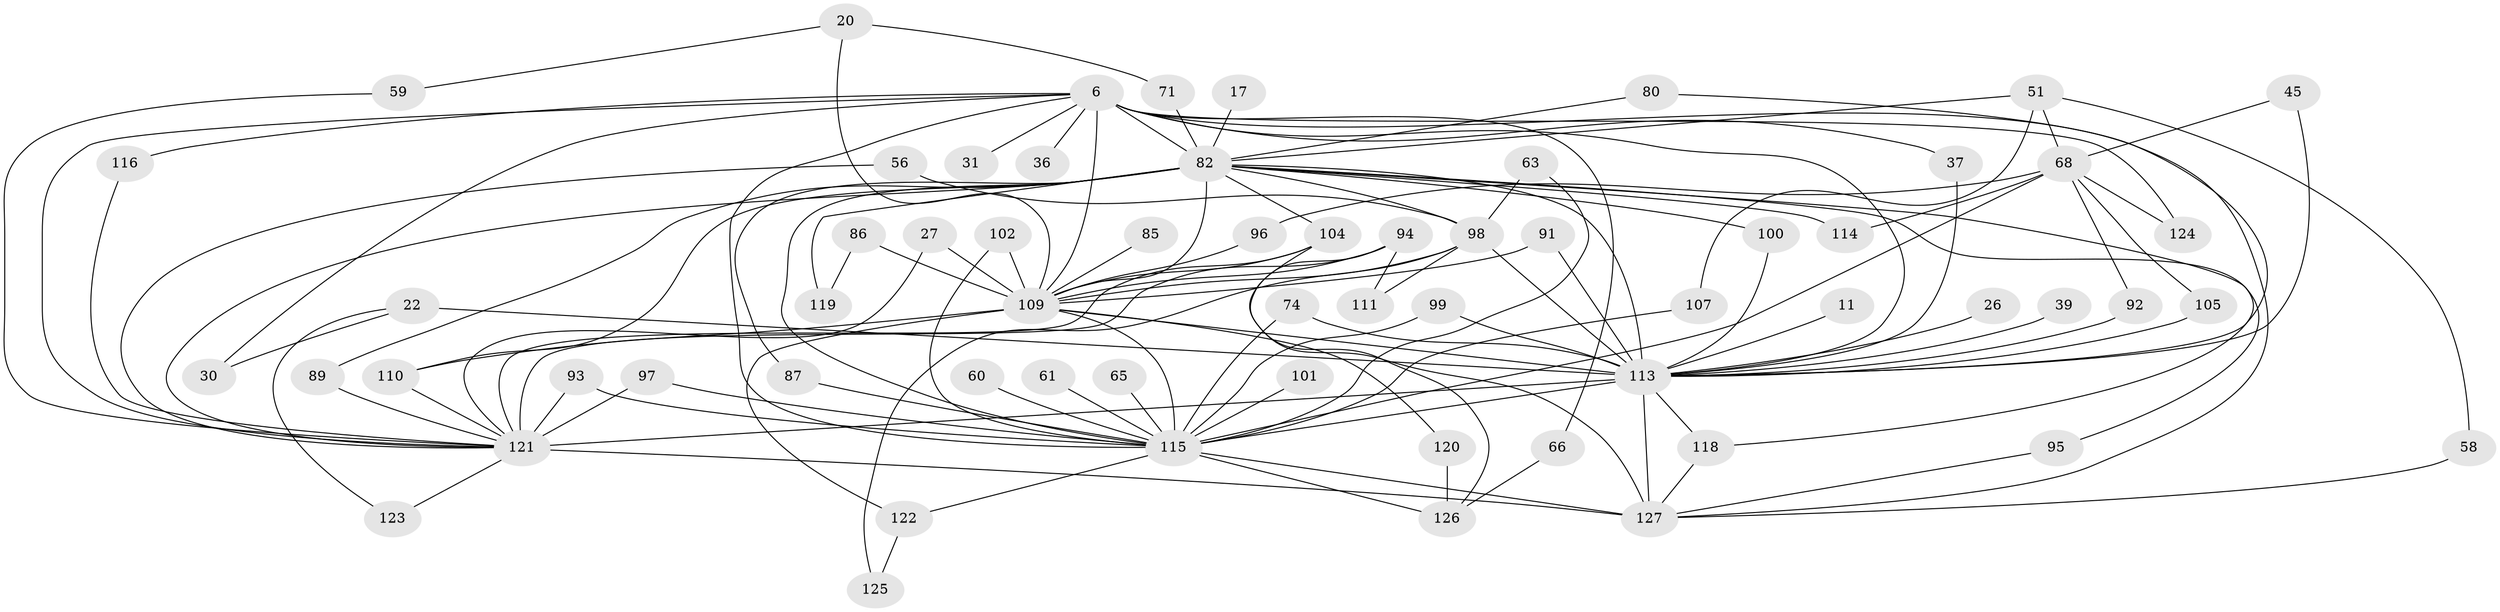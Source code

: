 // original degree distribution, {17: 0.007874015748031496, 19: 0.007874015748031496, 22: 0.007874015748031496, 23: 0.015748031496062992, 18: 0.015748031496062992, 15: 0.007874015748031496, 26: 0.015748031496062992, 2: 0.5748031496062992, 7: 0.031496062992125984, 6: 0.031496062992125984, 12: 0.007874015748031496, 14: 0.007874015748031496, 5: 0.031496062992125984, 4: 0.09448818897637795, 3: 0.13385826771653545, 8: 0.007874015748031496}
// Generated by graph-tools (version 1.1) at 2025/43/03/09/25 04:43:53]
// undirected, 63 vertices, 119 edges
graph export_dot {
graph [start="1"]
  node [color=gray90,style=filled];
  6 [super="+1"];
  11;
  17;
  20;
  22;
  26;
  27;
  30;
  31;
  36;
  37;
  39;
  45;
  51 [super="+38"];
  56;
  58;
  59;
  60;
  61;
  63;
  65;
  66;
  68 [super="+50+43"];
  71;
  74;
  80;
  82 [super="+62+4"];
  85;
  86 [super="+76"];
  87;
  89;
  91;
  92;
  93 [super="+70"];
  94 [super="+78+84"];
  95;
  96;
  97;
  98 [super="+12+13+25+79+40"];
  99;
  100;
  101;
  102;
  104 [super="+55+75"];
  105;
  107;
  109 [super="+28+46"];
  110 [super="+108"];
  111;
  113 [super="+32+72+83+9"];
  114;
  115 [super="+16+24+73+48+7"];
  116;
  118 [super="+53"];
  119;
  120;
  121 [super="+54+90+117"];
  122 [super="+33"];
  123;
  124;
  125;
  126 [super="+47"];
  127 [super="+103+112"];
  6 -- 31 [weight=2];
  6 -- 36 [weight=2];
  6 -- 37;
  6 -- 66;
  6 -- 115 [weight=6];
  6 -- 127 [weight=3];
  6 -- 30;
  6 -- 116;
  6 -- 124;
  6 -- 121 [weight=3];
  6 -- 113 [weight=4];
  6 -- 109 [weight=4];
  6 -- 82 [weight=4];
  11 -- 113 [weight=2];
  17 -- 82 [weight=2];
  20 -- 59;
  20 -- 71;
  20 -- 109 [weight=2];
  22 -- 30;
  22 -- 123;
  22 -- 113 [weight=2];
  26 -- 113;
  27 -- 121;
  27 -- 109;
  37 -- 113;
  39 -- 113 [weight=2];
  45 -- 68;
  45 -- 113;
  51 -- 58;
  51 -- 68 [weight=2];
  51 -- 107;
  51 -- 82 [weight=2];
  56 -- 98;
  56 -- 121;
  58 -- 127;
  59 -- 121;
  60 -- 115;
  61 -- 115 [weight=2];
  63 -- 98;
  63 -- 115;
  65 -- 115 [weight=2];
  66 -- 126;
  68 -- 96;
  68 -- 114;
  68 -- 115 [weight=4];
  68 -- 105;
  68 -- 124;
  68 -- 92;
  71 -- 82;
  74 -- 115;
  74 -- 113;
  80 -- 113;
  80 -- 82;
  82 -- 113 [weight=6];
  82 -- 115 [weight=10];
  82 -- 119;
  82 -- 87;
  82 -- 89;
  82 -- 95;
  82 -- 98 [weight=2];
  82 -- 100;
  82 -- 104;
  82 -- 109 [weight=5];
  82 -- 110;
  82 -- 114;
  82 -- 118 [weight=2];
  82 -- 121 [weight=2];
  85 -- 109;
  86 -- 119;
  86 -- 109 [weight=3];
  87 -- 115;
  89 -- 121;
  91 -- 113;
  91 -- 109;
  92 -- 113;
  93 -- 115;
  93 -- 121 [weight=2];
  94 -- 121 [weight=3];
  94 -- 126 [weight=2];
  94 -- 109;
  94 -- 111;
  95 -- 127;
  96 -- 109;
  97 -- 115;
  97 -- 121;
  98 -- 125;
  98 -- 111;
  98 -- 113 [weight=3];
  98 -- 109 [weight=2];
  99 -- 115;
  99 -- 113;
  100 -- 113;
  101 -- 115 [weight=2];
  102 -- 115;
  102 -- 109;
  104 -- 121;
  104 -- 109;
  104 -- 127;
  105 -- 113;
  107 -- 115;
  109 -- 113 [weight=7];
  109 -- 110;
  109 -- 115 [weight=6];
  109 -- 120;
  109 -- 122 [weight=2];
  110 -- 121;
  113 -- 121 [weight=8];
  113 -- 115 [weight=5];
  113 -- 118 [weight=2];
  113 -- 127 [weight=2];
  115 -- 122;
  115 -- 126 [weight=3];
  115 -- 127 [weight=3];
  116 -- 121;
  118 -- 127;
  120 -- 126;
  121 -- 123;
  121 -- 127;
  122 -- 125;
}
